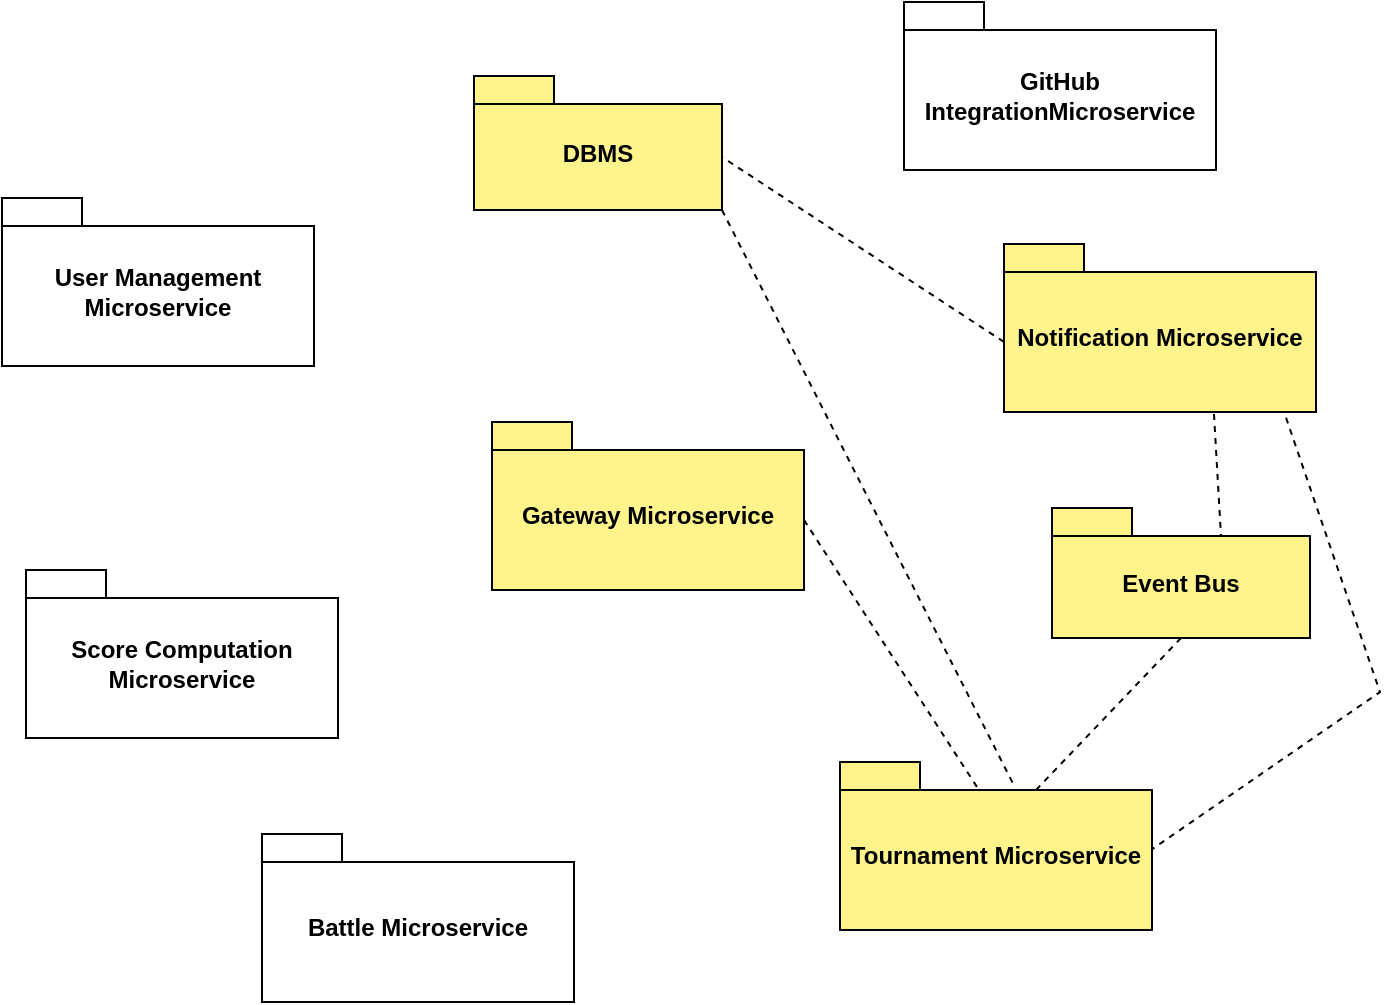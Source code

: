 <mxfile version="22.1.16" type="device">
  <diagram name="Page-1" id="ImGA_BU5cl2Fdo_qvqDq">
    <mxGraphModel dx="863" dy="505" grid="0" gridSize="10" guides="1" tooltips="1" connect="1" arrows="1" fold="1" page="1" pageScale="1" pageWidth="850" pageHeight="1100" math="0" shadow="0">
      <root>
        <mxCell id="0" />
        <mxCell id="1" parent="0" />
        <mxCell id="zeqLb9sDKWrayDaI19oI-2" value="Gateway Microservice" style="shape=folder;fontStyle=1;spacingTop=10;tabWidth=40;tabHeight=14;tabPosition=left;html=1;whiteSpace=wrap;fillColor=#FFF48C;" vertex="1" parent="1">
          <mxGeometry x="352" y="260" width="156" height="84" as="geometry" />
        </mxCell>
        <mxCell id="zeqLb9sDKWrayDaI19oI-3" value="User Management Microservice" style="shape=folder;fontStyle=1;spacingTop=10;tabWidth=40;tabHeight=14;tabPosition=left;html=1;whiteSpace=wrap;fillColor=#FFFFFF;" vertex="1" parent="1">
          <mxGeometry x="107" y="148" width="156" height="84" as="geometry" />
        </mxCell>
        <mxCell id="zeqLb9sDKWrayDaI19oI-4" value="GitHub IntegrationMicroservice" style="shape=folder;fontStyle=1;spacingTop=10;tabWidth=40;tabHeight=14;tabPosition=left;html=1;whiteSpace=wrap;fillColor=#FFFFFF;" vertex="1" parent="1">
          <mxGeometry x="558" y="50" width="156" height="84" as="geometry" />
        </mxCell>
        <mxCell id="zeqLb9sDKWrayDaI19oI-5" value="Score Computation Microservice" style="shape=folder;fontStyle=1;spacingTop=10;tabWidth=40;tabHeight=14;tabPosition=left;html=1;whiteSpace=wrap;fillColor=#FFFFFF;" vertex="1" parent="1">
          <mxGeometry x="119" y="334" width="156" height="84" as="geometry" />
        </mxCell>
        <mxCell id="zeqLb9sDKWrayDaI19oI-6" value="Tournament Microservice" style="shape=folder;fontStyle=1;spacingTop=10;tabWidth=40;tabHeight=14;tabPosition=left;html=1;whiteSpace=wrap;fillColor=#FFF48C;" vertex="1" parent="1">
          <mxGeometry x="526" y="430" width="156" height="84" as="geometry" />
        </mxCell>
        <mxCell id="zeqLb9sDKWrayDaI19oI-7" value="Battle Microservice" style="shape=folder;fontStyle=1;spacingTop=10;tabWidth=40;tabHeight=14;tabPosition=left;html=1;whiteSpace=wrap;fillColor=#FFFFFF;" vertex="1" parent="1">
          <mxGeometry x="237" y="466" width="156" height="84" as="geometry" />
        </mxCell>
        <mxCell id="zeqLb9sDKWrayDaI19oI-8" value="Notification Microservice" style="shape=folder;fontStyle=1;spacingTop=10;tabWidth=40;tabHeight=14;tabPosition=left;html=1;whiteSpace=wrap;fillColor=#FFF48C;" vertex="1" parent="1">
          <mxGeometry x="608" y="171" width="156" height="84" as="geometry" />
        </mxCell>
        <mxCell id="zeqLb9sDKWrayDaI19oI-11" value="DBMS" style="shape=folder;fontStyle=1;spacingTop=10;tabWidth=40;tabHeight=14;tabPosition=left;html=1;whiteSpace=wrap;fillColor=#FFF48C;" vertex="1" parent="1">
          <mxGeometry x="343" y="87" width="124" height="67" as="geometry" />
        </mxCell>
        <mxCell id="zeqLb9sDKWrayDaI19oI-13" value="Event Bus" style="shape=folder;fontStyle=1;spacingTop=10;tabWidth=40;tabHeight=14;tabPosition=left;html=1;whiteSpace=wrap;fillColor=#FFF48C;" vertex="1" parent="1">
          <mxGeometry x="632" y="303" width="129" height="65" as="geometry" />
        </mxCell>
        <mxCell id="zeqLb9sDKWrayDaI19oI-29" value="" style="endArrow=none;dashed=1;html=1;rounded=0;entryX=0;entryY=0;entryDx=84.5;entryDy=14;entryPerimeter=0;exitX=0.673;exitY=1.012;exitDx=0;exitDy=0;exitPerimeter=0;" edge="1" parent="1" source="zeqLb9sDKWrayDaI19oI-8" target="zeqLb9sDKWrayDaI19oI-13">
          <mxGeometry width="50" height="50" relative="1" as="geometry">
            <mxPoint x="780" y="247.14" as="sourcePoint" />
            <mxPoint x="812" y="344.14" as="targetPoint" />
          </mxGeometry>
        </mxCell>
        <mxCell id="zeqLb9sDKWrayDaI19oI-32" value="" style="endArrow=none;dashed=1;html=1;rounded=0;entryX=0;entryY=0;entryDx=124.0;entryDy=40.5;entryPerimeter=0;exitX=0;exitY=0;exitDx=0;exitDy=49;exitPerimeter=0;" edge="1" parent="1" source="zeqLb9sDKWrayDaI19oI-8" target="zeqLb9sDKWrayDaI19oI-11">
          <mxGeometry width="50" height="50" relative="1" as="geometry">
            <mxPoint x="608" y="318.5" as="sourcePoint" />
            <mxPoint x="352" y="452.5" as="targetPoint" />
          </mxGeometry>
        </mxCell>
        <mxCell id="zeqLb9sDKWrayDaI19oI-34" value="" style="endArrow=none;dashed=1;html=1;rounded=0;entryX=0;entryY=0;entryDx=98;entryDy=14;entryPerimeter=0;exitX=0.5;exitY=1;exitDx=0;exitDy=0;exitPerimeter=0;" edge="1" parent="1" source="zeqLb9sDKWrayDaI19oI-13" target="zeqLb9sDKWrayDaI19oI-6">
          <mxGeometry width="50" height="50" relative="1" as="geometry">
            <mxPoint x="826.69" y="476.5" as="sourcePoint" />
            <mxPoint x="570.69" y="610.5" as="targetPoint" />
          </mxGeometry>
        </mxCell>
        <mxCell id="zeqLb9sDKWrayDaI19oI-35" value="" style="endArrow=none;dashed=1;html=1;rounded=0;entryX=0.442;entryY=0.157;entryDx=0;entryDy=0;entryPerimeter=0;exitX=0;exitY=0;exitDx=156;exitDy=49;exitPerimeter=0;" edge="1" parent="1" source="zeqLb9sDKWrayDaI19oI-2" target="zeqLb9sDKWrayDaI19oI-6">
          <mxGeometry width="50" height="50" relative="1" as="geometry">
            <mxPoint x="784" y="396" as="sourcePoint" />
            <mxPoint x="711" y="472" as="targetPoint" />
            <Array as="points" />
          </mxGeometry>
        </mxCell>
        <mxCell id="zeqLb9sDKWrayDaI19oI-36" value="" style="endArrow=none;dashed=1;html=1;rounded=0;entryX=0.558;entryY=0.141;entryDx=0;entryDy=0;entryPerimeter=0;exitX=0;exitY=0;exitDx=124.0;exitDy=67;exitPerimeter=0;" edge="1" parent="1" source="zeqLb9sDKWrayDaI19oI-11" target="zeqLb9sDKWrayDaI19oI-6">
          <mxGeometry width="50" height="50" relative="1" as="geometry">
            <mxPoint x="526" y="278" as="sourcePoint" />
            <mxPoint x="613" y="412" as="targetPoint" />
            <Array as="points" />
          </mxGeometry>
        </mxCell>
        <mxCell id="zeqLb9sDKWrayDaI19oI-37" value="" style="endArrow=none;dashed=1;html=1;rounded=0;entryX=0.998;entryY=0.522;entryDx=0;entryDy=0;entryPerimeter=0;exitX=0.904;exitY=1.034;exitDx=0;exitDy=0;exitPerimeter=0;" edge="1" parent="1" source="zeqLb9sDKWrayDaI19oI-8" target="zeqLb9sDKWrayDaI19oI-6">
          <mxGeometry width="50" height="50" relative="1" as="geometry">
            <mxPoint x="802" y="407" as="sourcePoint" />
            <mxPoint x="729" y="483" as="targetPoint" />
            <Array as="points">
              <mxPoint x="796" y="395" />
            </Array>
          </mxGeometry>
        </mxCell>
      </root>
    </mxGraphModel>
  </diagram>
</mxfile>
